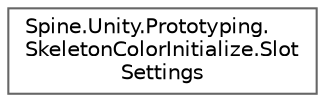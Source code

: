 digraph "类继承关系图"
{
 // LATEX_PDF_SIZE
  bgcolor="transparent";
  edge [fontname=Helvetica,fontsize=10,labelfontname=Helvetica,labelfontsize=10];
  node [fontname=Helvetica,fontsize=10,shape=box,height=0.2,width=0.4];
  rankdir="LR";
  Node0 [id="Node000000",label="Spine.Unity.Prototyping.\lSkeletonColorInitialize.Slot\lSettings",height=0.2,width=0.4,color="grey40", fillcolor="white", style="filled",URL="$class_spine_1_1_unity_1_1_prototyping_1_1_skeleton_color_initialize_1_1_slot_settings.html",tooltip=" "];
}
